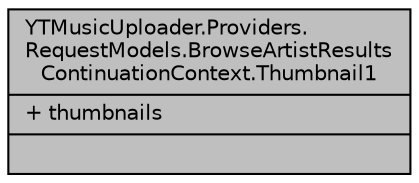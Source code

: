 digraph "YTMusicUploader.Providers.RequestModels.BrowseArtistResultsContinuationContext.Thumbnail1"
{
 // LATEX_PDF_SIZE
  edge [fontname="Helvetica",fontsize="10",labelfontname="Helvetica",labelfontsize="10"];
  node [fontname="Helvetica",fontsize="10",shape=record];
  Node1 [label="{YTMusicUploader.Providers.\lRequestModels.BrowseArtistResults\lContinuationContext.Thumbnail1\n|+ thumbnails\l|}",height=0.2,width=0.4,color="black", fillcolor="grey75", style="filled", fontcolor="black",tooltip=" "];
}
